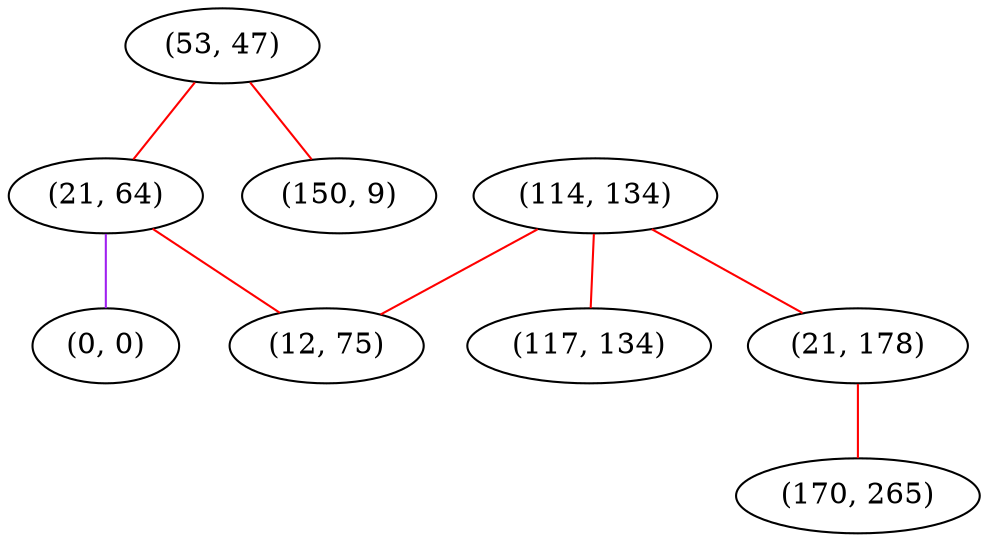 graph "" {
"(53, 47)";
"(21, 64)";
"(0, 0)";
"(150, 9)";
"(114, 134)";
"(12, 75)";
"(117, 134)";
"(21, 178)";
"(170, 265)";
"(53, 47)" -- "(150, 9)"  [color=red, key=0, weight=1];
"(53, 47)" -- "(21, 64)"  [color=red, key=0, weight=1];
"(21, 64)" -- "(0, 0)"  [color=purple, key=0, weight=4];
"(21, 64)" -- "(12, 75)"  [color=red, key=0, weight=1];
"(114, 134)" -- "(117, 134)"  [color=red, key=0, weight=1];
"(114, 134)" -- "(21, 178)"  [color=red, key=0, weight=1];
"(114, 134)" -- "(12, 75)"  [color=red, key=0, weight=1];
"(21, 178)" -- "(170, 265)"  [color=red, key=0, weight=1];
}
